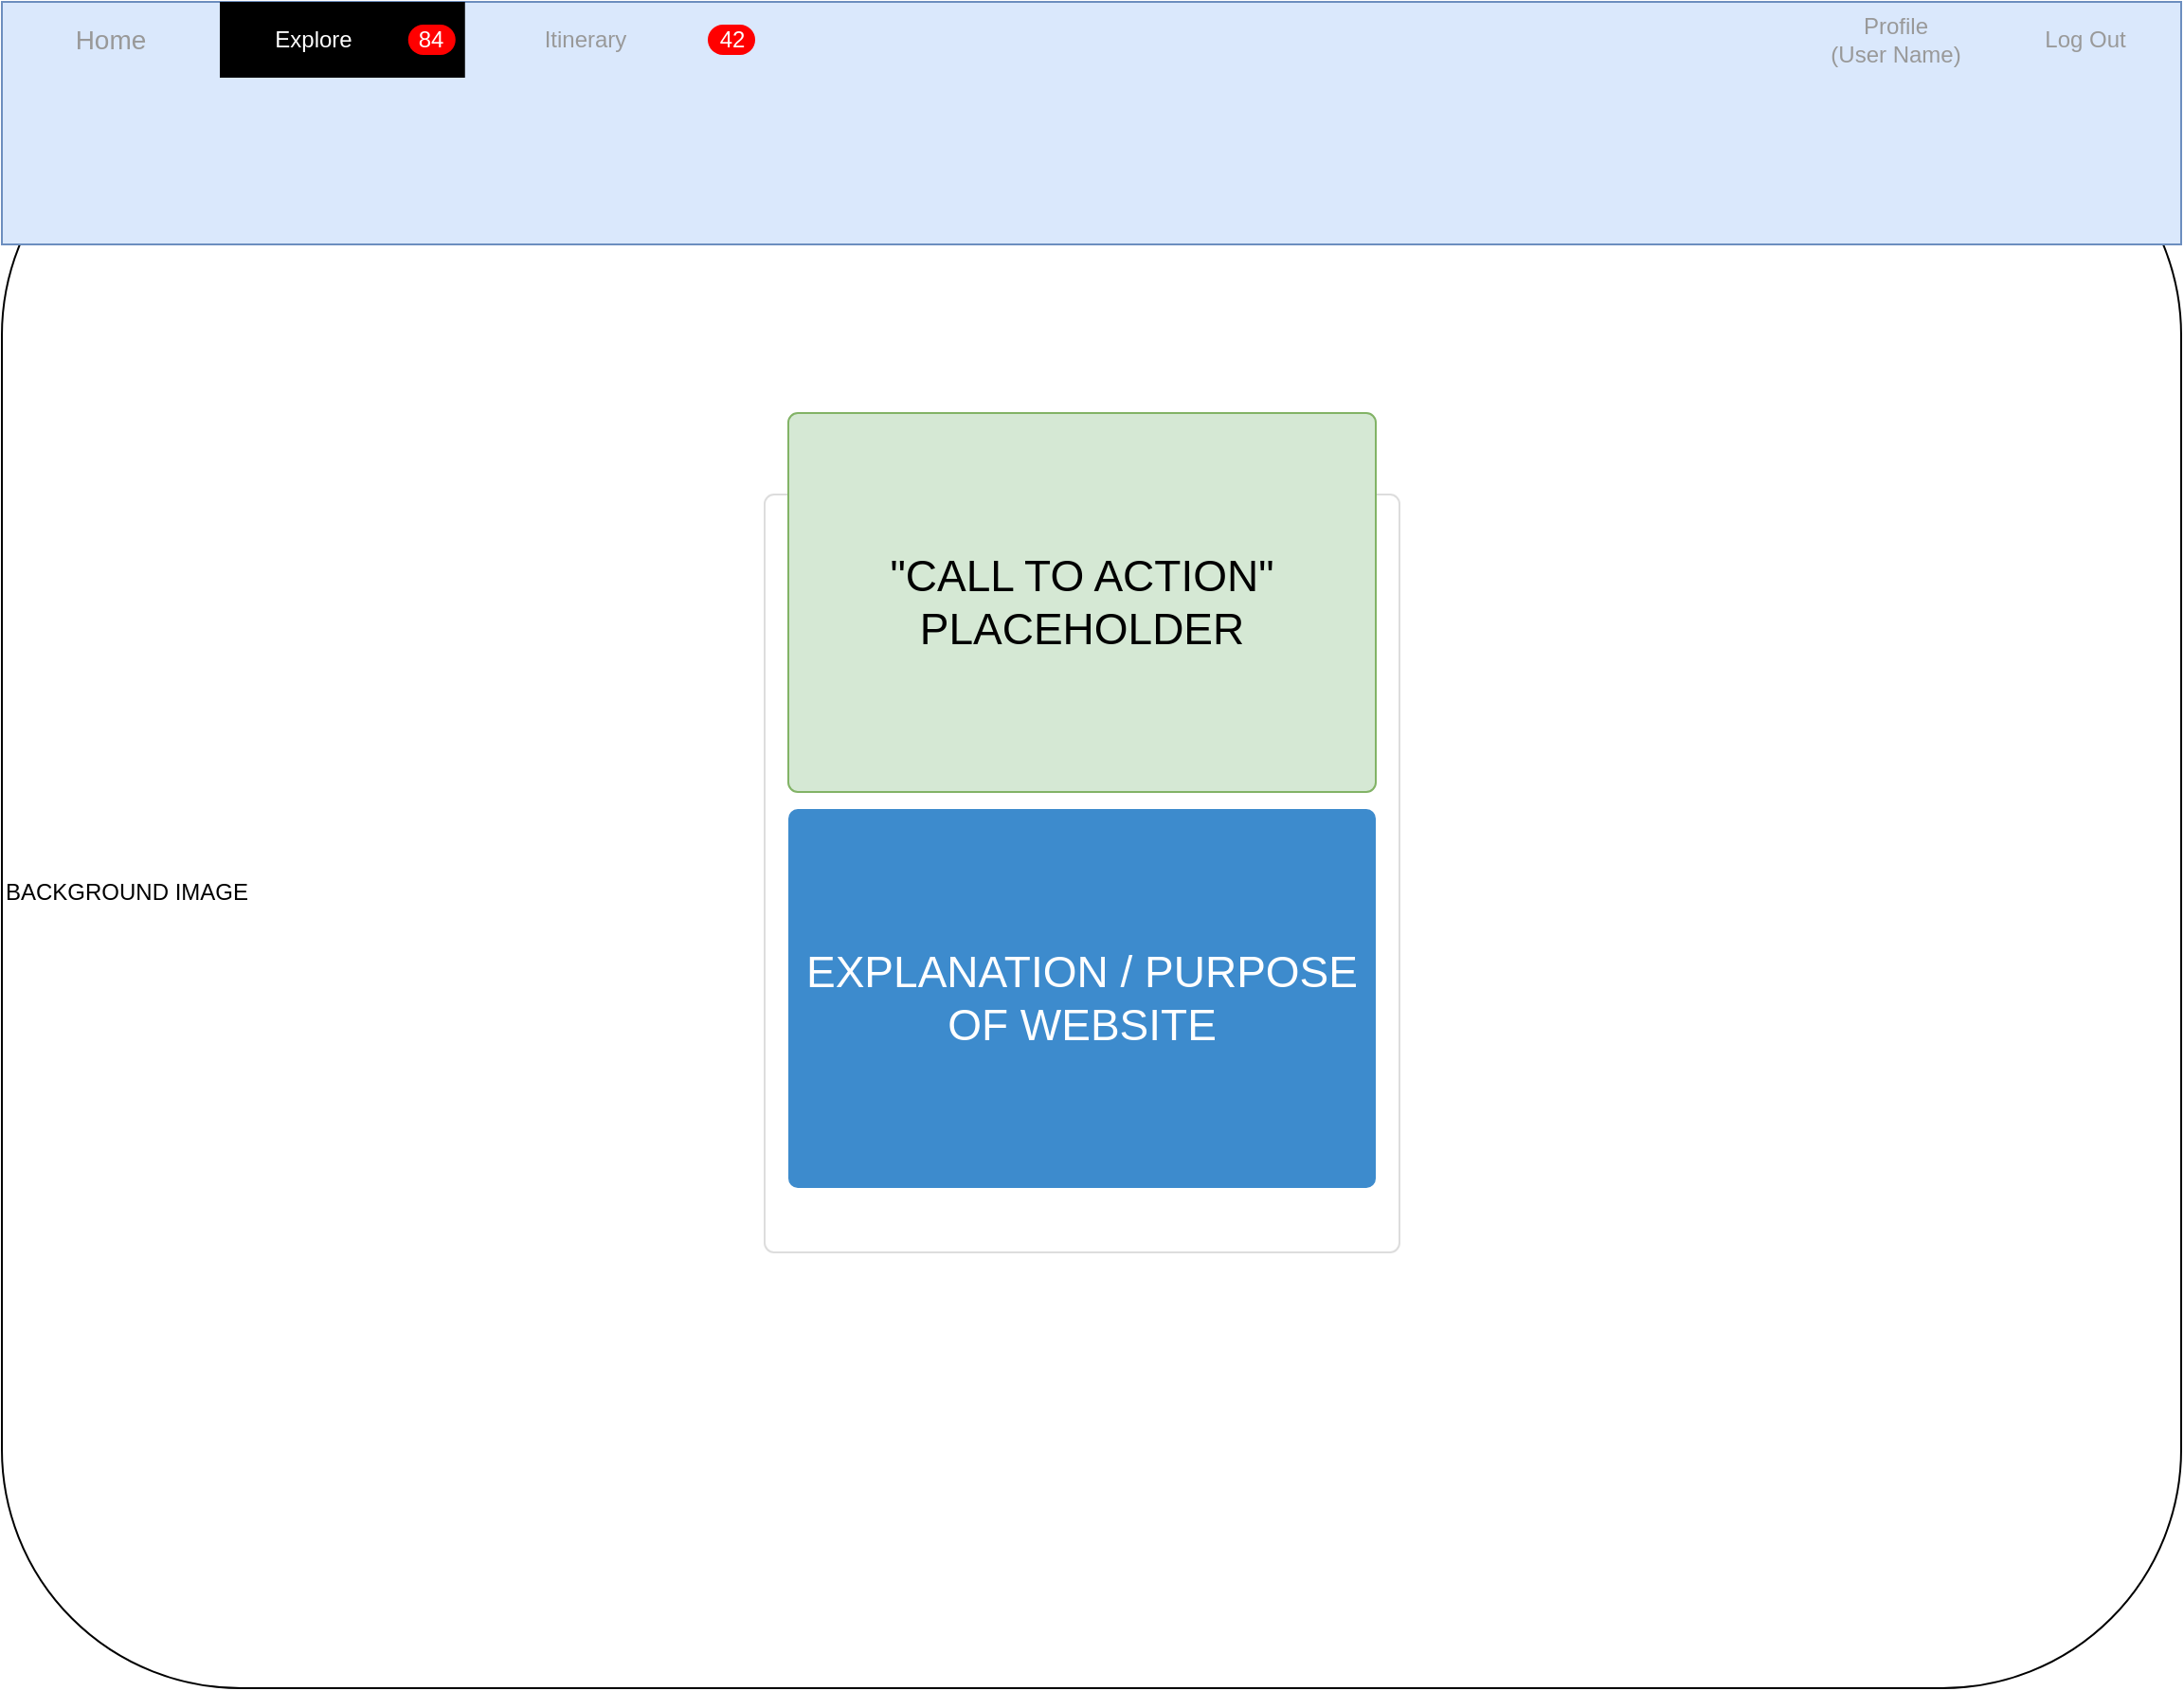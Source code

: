 <mxfile version="14.6.9" type="github" pages="7">
  <diagram name="Home" id="c9db0220-8083-56f3-ca83-edcdcd058819">
    <mxGraphModel dx="1270" dy="1081" grid="1" gridSize="10" guides="1" tooltips="1" connect="1" arrows="1" fold="1" page="1" pageScale="1.5" pageWidth="826" pageHeight="1169" background="#ffffff" math="0" shadow="0">
      <root>
        <mxCell id="0" style=";html=1;" />
        <mxCell id="1" style=";html=1;" parent="0" />
        <mxCell id="rGJkeIgUxySFJCeyLjnw-1" value="BACKGROUND IMAGE" style="rounded=1;whiteSpace=wrap;html=1;align=left;" vertex="1" parent="1">
          <mxGeometry x="40" y="120" width="1150" height="840" as="geometry" />
        </mxCell>
        <mxCell id="3d76a8aef4d5c911-1" value="" style="html=1;shadow=0;dashed=0;shape=mxgraph.bootstrap.rect;fillColor=#dae8fc;strokeColor=#6c8ebf;whiteSpace=wrap;rounded=0;fontSize=12;align=center;" parent="1" vertex="1">
          <mxGeometry x="40" y="70" width="1150" height="128" as="geometry" />
        </mxCell>
        <mxCell id="3d76a8aef4d5c911-2" value="Home" style="html=1;shadow=0;dashed=0;fillColor=none;strokeColor=none;shape=mxgraph.bootstrap.rect;fontColor=#999999;fontSize=14;whiteSpace=wrap;" parent="3d76a8aef4d5c911-1" vertex="1">
          <mxGeometry width="115" height="40" as="geometry" />
        </mxCell>
        <mxCell id="3d76a8aef4d5c911-3" value="Explore" style="html=1;shadow=0;dashed=0;shape=mxgraph.bootstrap.rect;fillColor=#000000;strokeColor=none;fontColor=#ffffff;spacingRight=30;whiteSpace=wrap;" parent="3d76a8aef4d5c911-1" vertex="1">
          <mxGeometry x="115" width="129.375" height="40" as="geometry" />
        </mxCell>
        <mxCell id="3d76a8aef4d5c911-4" value="84" style="html=1;shadow=0;dashed=0;shape=mxgraph.bootstrap.rrect;rSize=8;fillColor=#ff0000;strokeColor=none;fontColor=#ffffff;whiteSpace=wrap;" parent="3d76a8aef4d5c911-3" vertex="1">
          <mxGeometry x="1" y="0.5" width="25" height="16" relative="1" as="geometry">
            <mxPoint x="-30" y="-8" as="offset" />
          </mxGeometry>
        </mxCell>
        <mxCell id="3d76a8aef4d5c911-5" value="Itinerary" style="html=1;shadow=0;dashed=0;fillColor=none;strokeColor=none;shape=mxgraph.bootstrap.rect;fontColor=#999999;spacingRight=30;whiteSpace=wrap;" parent="3d76a8aef4d5c911-1" vertex="1">
          <mxGeometry x="244.375" width="158.125" height="40" as="geometry" />
        </mxCell>
        <mxCell id="3d76a8aef4d5c911-6" value="42" style="html=1;shadow=0;dashed=0;shape=mxgraph.bootstrap.rrect;rSize=8;fillColor=#ff0000;strokeColor=none;fontColor=#ffffff;whiteSpace=wrap;" parent="3d76a8aef4d5c911-5" vertex="1">
          <mxGeometry x="1" y="0.5" width="25" height="16" relative="1" as="geometry">
            <mxPoint x="-30" y="-8" as="offset" />
          </mxGeometry>
        </mxCell>
        <mxCell id="3d76a8aef4d5c911-9" value="Profile&lt;br&gt;(User Name)" style="html=1;shadow=0;dashed=0;fillColor=none;strokeColor=none;shape=mxgraph.bootstrap.rect;fontColor=#999999;whiteSpace=wrap;" parent="3d76a8aef4d5c911-1" vertex="1">
          <mxGeometry x="948.75" width="100.625" height="40" as="geometry" />
        </mxCell>
        <mxCell id="3d76a8aef4d5c911-10" value="Log Out" style="html=1;shadow=0;dashed=0;fillColor=none;strokeColor=none;shape=mxgraph.bootstrap.rect;fontColor=#999999;whiteSpace=wrap;" parent="3d76a8aef4d5c911-1" vertex="1">
          <mxGeometry x="1049.375" width="100.625" height="40" as="geometry" />
        </mxCell>
        <mxCell id="8NRFCdgJitat-Ot4cPI_-2" value="" style="shape=image;html=1;verticalAlign=top;verticalLabelPosition=bottom;labelBackgroundColor=#ffffff;imageAspect=0;aspect=fixed;image=https://cdn4.iconfinder.com/data/icons/wirecons-free-vector-icons/32/menu-alt-128.png" vertex="1" parent="3d76a8aef4d5c911-1">
          <mxGeometry x="1060" y="60" width="28" height="28" as="geometry" />
        </mxCell>
        <mxCell id="3d76a8aef4d5c911-11" value="" style="html=1;shadow=0;dashed=0;shape=mxgraph.bootstrap.rrect;rSize=5;strokeColor=#dddddd;rounded=0;fontSize=12;align=center;" parent="1" vertex="1">
          <mxGeometry x="442.5" y="330" width="335" height="400" as="geometry" />
        </mxCell>
        <mxCell id="3d76a8aef4d5c911-51" value="&lt;font style=&quot;font-size: 23px&quot;&gt;EXPLANATION / PURPOSE OF WEBSITE&lt;br&gt;&lt;/font&gt;" style="html=1;shadow=0;dashed=0;shape=mxgraph.bootstrap.rrect;align=center;rSize=5;strokeColor=none;fillColor=#3D8BCD;fontColor=#ffffff;fontSize=16;whiteSpace=wrap;rounded=0;" parent="3d76a8aef4d5c911-11" vertex="1">
          <mxGeometry x="12.5" y="166" width="310" height="200" as="geometry" />
        </mxCell>
        <mxCell id="8NRFCdgJitat-Ot4cPI_-1" value="&lt;font style=&quot;font-size: 23px&quot;&gt;&quot;CALL TO ACTION&quot; PLACEHOLDER&lt;br&gt;&lt;/font&gt;" style="html=1;shadow=0;dashed=0;shape=mxgraph.bootstrap.rrect;align=center;rSize=5;strokeColor=#82b366;fillColor=#d5e8d4;fontSize=16;whiteSpace=wrap;rounded=0;" vertex="1" parent="3d76a8aef4d5c911-11">
          <mxGeometry x="12.5" y="-43" width="310" height="200" as="geometry" />
        </mxCell>
      </root>
    </mxGraphModel>
  </diagram>
  <diagram name="Redirect page" id="d35rif2zQy_lEK_Grfhq">
    <mxGraphModel dx="1046" dy="891" grid="1" gridSize="10" guides="1" tooltips="1" connect="1" arrows="1" fold="1" page="1" pageScale="1.5" pageWidth="826" pageHeight="1169" background="#ffffff" math="0" shadow="0">
      <root>
        <mxCell id="W8kYVB5OHYPfG7t3VaQ0-0" style=";html=1;" />
        <mxCell id="W8kYVB5OHYPfG7t3VaQ0-1" style=";html=1;" parent="W8kYVB5OHYPfG7t3VaQ0-0" />
        <mxCell id="W8kYVB5OHYPfG7t3VaQ0-2" value="bkg img" style="rounded=1;whiteSpace=wrap;html=1;" vertex="1" parent="W8kYVB5OHYPfG7t3VaQ0-1">
          <mxGeometry x="40" y="120" width="1150" height="840" as="geometry" />
        </mxCell>
        <mxCell id="W8kYVB5OHYPfG7t3VaQ0-3" value="" style="html=1;shadow=0;dashed=0;shape=mxgraph.bootstrap.rect;fillColor=#dae8fc;strokeColor=#6c8ebf;whiteSpace=wrap;rounded=0;fontSize=12;align=center;" vertex="1" parent="W8kYVB5OHYPfG7t3VaQ0-1">
          <mxGeometry x="40" y="70" width="1150" height="40" as="geometry" />
        </mxCell>
        <mxCell id="W8kYVB5OHYPfG7t3VaQ0-4" value="Home" style="html=1;shadow=0;dashed=0;fillColor=none;strokeColor=none;shape=mxgraph.bootstrap.rect;fontColor=#999999;fontSize=14;whiteSpace=wrap;" vertex="1" parent="W8kYVB5OHYPfG7t3VaQ0-3">
          <mxGeometry width="115" height="40" as="geometry" />
        </mxCell>
        <mxCell id="W8kYVB5OHYPfG7t3VaQ0-5" value="Explore" style="html=1;shadow=0;dashed=0;shape=mxgraph.bootstrap.rect;fillColor=#000000;strokeColor=none;fontColor=#ffffff;spacingRight=30;whiteSpace=wrap;" vertex="1" parent="W8kYVB5OHYPfG7t3VaQ0-3">
          <mxGeometry x="115" width="129.375" height="40" as="geometry" />
        </mxCell>
        <mxCell id="W8kYVB5OHYPfG7t3VaQ0-6" value="84" style="html=1;shadow=0;dashed=0;shape=mxgraph.bootstrap.rrect;rSize=8;fillColor=#ff0000;strokeColor=none;fontColor=#ffffff;whiteSpace=wrap;" vertex="1" parent="W8kYVB5OHYPfG7t3VaQ0-5">
          <mxGeometry x="1" y="0.5" width="25" height="16" relative="1" as="geometry">
            <mxPoint x="-30" y="-8" as="offset" />
          </mxGeometry>
        </mxCell>
        <mxCell id="W8kYVB5OHYPfG7t3VaQ0-7" value="Itinerary" style="html=1;shadow=0;dashed=0;fillColor=none;strokeColor=none;shape=mxgraph.bootstrap.rect;fontColor=#999999;spacingRight=30;whiteSpace=wrap;" vertex="1" parent="W8kYVB5OHYPfG7t3VaQ0-3">
          <mxGeometry x="244.375" width="158.125" height="40" as="geometry" />
        </mxCell>
        <mxCell id="W8kYVB5OHYPfG7t3VaQ0-8" value="42" style="html=1;shadow=0;dashed=0;shape=mxgraph.bootstrap.rrect;rSize=8;fillColor=#ff0000;strokeColor=none;fontColor=#ffffff;whiteSpace=wrap;" vertex="1" parent="W8kYVB5OHYPfG7t3VaQ0-7">
          <mxGeometry x="1" y="0.5" width="25" height="16" relative="1" as="geometry">
            <mxPoint x="-30" y="-8" as="offset" />
          </mxGeometry>
        </mxCell>
        <mxCell id="W8kYVB5OHYPfG7t3VaQ0-9" value="Gallery" style="html=1;shadow=0;dashed=0;fillColor=none;strokeColor=none;shape=mxgraph.bootstrap.rect;fontColor=#999999;whiteSpace=wrap;" vertex="1" parent="W8kYVB5OHYPfG7t3VaQ0-3">
          <mxGeometry x="402.5" width="115" height="40" as="geometry" />
        </mxCell>
        <mxCell id="W8kYVB5OHYPfG7t3VaQ0-10" value="Profile" style="html=1;shadow=0;dashed=0;fillColor=none;strokeColor=none;shape=mxgraph.bootstrap.rect;fontColor=#999999;whiteSpace=wrap;" vertex="1" parent="W8kYVB5OHYPfG7t3VaQ0-3">
          <mxGeometry x="948.75" width="100.625" height="40" as="geometry" />
        </mxCell>
        <mxCell id="W8kYVB5OHYPfG7t3VaQ0-11" value="Log Out" style="html=1;shadow=0;dashed=0;fillColor=none;strokeColor=none;shape=mxgraph.bootstrap.rect;fontColor=#999999;whiteSpace=wrap;" vertex="1" parent="W8kYVB5OHYPfG7t3VaQ0-3">
          <mxGeometry x="1049.375" width="100.625" height="40" as="geometry" />
        </mxCell>
        <mxCell id="W8kYVB5OHYPfG7t3VaQ0-12" value="" style="html=1;shadow=0;dashed=0;shape=mxgraph.bootstrap.rrect;rSize=5;strokeColor=#dddddd;rounded=0;fontSize=12;align=center;" vertex="1" parent="W8kYVB5OHYPfG7t3VaQ0-1">
          <mxGeometry x="450" y="330" width="335" height="400" as="geometry" />
        </mxCell>
        <mxCell id="W8kYVB5OHYPfG7t3VaQ0-13" value="Login" style="html=1;shadow=0;dashed=0;shape=mxgraph.bootstrap.rrect;align=center;rSize=5;strokeColor=none;fillColor=#3D8BCD;fontColor=#ffffff;fontSize=16;whiteSpace=wrap;rounded=0;" vertex="1" parent="W8kYVB5OHYPfG7t3VaQ0-12">
          <mxGeometry x="92.5" y="130" width="150" height="40" as="geometry" />
        </mxCell>
        <mxCell id="W8kYVB5OHYPfG7t3VaQ0-14" value="Signup" style="html=1;shadow=0;dashed=0;shape=mxgraph.bootstrap.rrect;align=center;rSize=5;strokeColor=#82b366;fillColor=#d5e8d4;fontSize=16;whiteSpace=wrap;rounded=0;" vertex="1" parent="W8kYVB5OHYPfG7t3VaQ0-12">
          <mxGeometry x="80" y="210" width="170" height="40" as="geometry" />
        </mxCell>
      </root>
    </mxGraphModel>
  </diagram>
  <diagram name="Log-in page" id="wACD-_hAqF9VQC5gpTuW">
    <mxGraphModel dx="889" dy="757" grid="1" gridSize="10" guides="1" tooltips="1" connect="1" arrows="1" fold="1" page="1" pageScale="1.5" pageWidth="826" pageHeight="1169" background="#ffffff" math="0" shadow="0">
      <root>
        <mxCell id="LXNR0878lvEQhrzMl8C2-0" style=";html=1;" />
        <mxCell id="LXNR0878lvEQhrzMl8C2-1" style=";html=1;" parent="LXNR0878lvEQhrzMl8C2-0" />
        <mxCell id="LXNR0878lvEQhrzMl8C2-2" value="bkg img" style="rounded=1;whiteSpace=wrap;html=1;" vertex="1" parent="LXNR0878lvEQhrzMl8C2-1">
          <mxGeometry x="40" y="120" width="1150" height="840" as="geometry" />
        </mxCell>
        <mxCell id="LXNR0878lvEQhrzMl8C2-3" value="" style="html=1;shadow=0;dashed=0;shape=mxgraph.bootstrap.rect;fillColor=#dae8fc;strokeColor=#6c8ebf;whiteSpace=wrap;rounded=0;fontSize=12;align=center;" vertex="1" parent="LXNR0878lvEQhrzMl8C2-1">
          <mxGeometry x="40" y="70" width="1150" height="40" as="geometry" />
        </mxCell>
        <mxCell id="LXNR0878lvEQhrzMl8C2-4" value="Home" style="html=1;shadow=0;dashed=0;fillColor=none;strokeColor=none;shape=mxgraph.bootstrap.rect;fontColor=#999999;fontSize=14;whiteSpace=wrap;" vertex="1" parent="LXNR0878lvEQhrzMl8C2-3">
          <mxGeometry width="115" height="40" as="geometry" />
        </mxCell>
        <mxCell id="LXNR0878lvEQhrzMl8C2-5" value="Explore" style="html=1;shadow=0;dashed=0;shape=mxgraph.bootstrap.rect;fillColor=#000000;strokeColor=none;fontColor=#ffffff;spacingRight=30;whiteSpace=wrap;" vertex="1" parent="LXNR0878lvEQhrzMl8C2-3">
          <mxGeometry x="115" width="129.375" height="40" as="geometry" />
        </mxCell>
        <mxCell id="LXNR0878lvEQhrzMl8C2-6" value="84" style="html=1;shadow=0;dashed=0;shape=mxgraph.bootstrap.rrect;rSize=8;fillColor=#ff0000;strokeColor=none;fontColor=#ffffff;whiteSpace=wrap;" vertex="1" parent="LXNR0878lvEQhrzMl8C2-5">
          <mxGeometry x="1" y="0.5" width="25" height="16" relative="1" as="geometry">
            <mxPoint x="-30" y="-8" as="offset" />
          </mxGeometry>
        </mxCell>
        <mxCell id="LXNR0878lvEQhrzMl8C2-7" value="Itinerary" style="html=1;shadow=0;dashed=0;fillColor=none;strokeColor=none;shape=mxgraph.bootstrap.rect;fontColor=#999999;spacingRight=30;whiteSpace=wrap;" vertex="1" parent="LXNR0878lvEQhrzMl8C2-3">
          <mxGeometry x="244.375" width="158.125" height="40" as="geometry" />
        </mxCell>
        <mxCell id="LXNR0878lvEQhrzMl8C2-8" value="42" style="html=1;shadow=0;dashed=0;shape=mxgraph.bootstrap.rrect;rSize=8;fillColor=#ff0000;strokeColor=none;fontColor=#ffffff;whiteSpace=wrap;" vertex="1" parent="LXNR0878lvEQhrzMl8C2-7">
          <mxGeometry x="1" y="0.5" width="25" height="16" relative="1" as="geometry">
            <mxPoint x="-30" y="-8" as="offset" />
          </mxGeometry>
        </mxCell>
        <mxCell id="LXNR0878lvEQhrzMl8C2-9" value="Gallery" style="html=1;shadow=0;dashed=0;fillColor=none;strokeColor=none;shape=mxgraph.bootstrap.rect;fontColor=#999999;whiteSpace=wrap;" vertex="1" parent="LXNR0878lvEQhrzMl8C2-3">
          <mxGeometry x="402.5" width="115" height="40" as="geometry" />
        </mxCell>
        <mxCell id="LXNR0878lvEQhrzMl8C2-10" value="Profile" style="html=1;shadow=0;dashed=0;fillColor=none;strokeColor=none;shape=mxgraph.bootstrap.rect;fontColor=#999999;whiteSpace=wrap;" vertex="1" parent="LXNR0878lvEQhrzMl8C2-3">
          <mxGeometry x="948.75" width="100.625" height="40" as="geometry" />
        </mxCell>
        <mxCell id="LXNR0878lvEQhrzMl8C2-11" value="Log Out" style="html=1;shadow=0;dashed=0;fillColor=none;strokeColor=none;shape=mxgraph.bootstrap.rect;fontColor=#999999;whiteSpace=wrap;" vertex="1" parent="LXNR0878lvEQhrzMl8C2-3">
          <mxGeometry x="1049.375" width="100.625" height="40" as="geometry" />
        </mxCell>
        <mxCell id="LXNR0878lvEQhrzMl8C2-12" value="" style="html=1;shadow=0;dashed=0;shape=mxgraph.bootstrap.rrect;rSize=5;strokeColor=#dddddd;rounded=0;fontSize=12;align=center;" vertex="1" parent="LXNR0878lvEQhrzMl8C2-1">
          <mxGeometry x="450" y="330" width="335" height="400" as="geometry" />
        </mxCell>
        <mxCell id="LXNR0878lvEQhrzMl8C2-13" value="username" style="html=1;shadow=0;dashed=0;shape=mxgraph.bootstrap.rrect;align=center;rSize=5;fontSize=16;whiteSpace=wrap;rounded=0;fillColor=#f5f5f5;strokeColor=#666666;fontColor=#333333;" vertex="1" parent="LXNR0878lvEQhrzMl8C2-12">
          <mxGeometry x="92.5" y="130" width="150" height="40" as="geometry" />
        </mxCell>
        <mxCell id="LXNR0878lvEQhrzMl8C2-14" value="password" style="html=1;shadow=0;dashed=0;shape=mxgraph.bootstrap.rrect;align=center;rSize=5;fontSize=16;whiteSpace=wrap;rounded=0;fillColor=#f5f5f5;strokeColor=#666666;fontColor=#333333;" vertex="1" parent="LXNR0878lvEQhrzMl8C2-12">
          <mxGeometry x="80" y="210" width="170" height="40" as="geometry" />
        </mxCell>
      </root>
    </mxGraphModel>
  </diagram>
  <diagram name="Signup Page" id="iVM0Wloj3DFQN7G-dZap">
    <mxGraphModel dx="1270" dy="1081" grid="1" gridSize="10" guides="1" tooltips="1" connect="1" arrows="1" fold="1" page="1" pageScale="1.5" pageWidth="826" pageHeight="1169" background="#ffffff" math="0" shadow="0">
      <root>
        <mxCell id="4xVNBgajH5EFq44z2cqy-0" style=";html=1;" />
        <mxCell id="4xVNBgajH5EFq44z2cqy-1" style=";html=1;" parent="4xVNBgajH5EFq44z2cqy-0" />
        <mxCell id="4xVNBgajH5EFq44z2cqy-2" value="bkg img" style="rounded=1;whiteSpace=wrap;html=1;" vertex="1" parent="4xVNBgajH5EFq44z2cqy-1">
          <mxGeometry x="40" y="120" width="1150" height="840" as="geometry" />
        </mxCell>
        <mxCell id="4xVNBgajH5EFq44z2cqy-3" value="" style="html=1;shadow=0;dashed=0;shape=mxgraph.bootstrap.rect;fillColor=#dae8fc;strokeColor=#6c8ebf;whiteSpace=wrap;rounded=0;fontSize=12;align=center;" vertex="1" parent="4xVNBgajH5EFq44z2cqy-1">
          <mxGeometry x="40" y="70" width="1150" height="40" as="geometry" />
        </mxCell>
        <mxCell id="4xVNBgajH5EFq44z2cqy-4" value="Home" style="html=1;shadow=0;dashed=0;fillColor=none;strokeColor=none;shape=mxgraph.bootstrap.rect;fontColor=#999999;fontSize=14;whiteSpace=wrap;" vertex="1" parent="4xVNBgajH5EFq44z2cqy-3">
          <mxGeometry width="115" height="40" as="geometry" />
        </mxCell>
        <mxCell id="4xVNBgajH5EFq44z2cqy-5" value="Explore" style="html=1;shadow=0;dashed=0;shape=mxgraph.bootstrap.rect;fillColor=#000000;strokeColor=none;fontColor=#ffffff;spacingRight=30;whiteSpace=wrap;" vertex="1" parent="4xVNBgajH5EFq44z2cqy-3">
          <mxGeometry x="115" width="129.375" height="40" as="geometry" />
        </mxCell>
        <mxCell id="4xVNBgajH5EFq44z2cqy-6" value="84" style="html=1;shadow=0;dashed=0;shape=mxgraph.bootstrap.rrect;rSize=8;fillColor=#ff0000;strokeColor=none;fontColor=#ffffff;whiteSpace=wrap;" vertex="1" parent="4xVNBgajH5EFq44z2cqy-5">
          <mxGeometry x="1" y="0.5" width="25" height="16" relative="1" as="geometry">
            <mxPoint x="-30" y="-8" as="offset" />
          </mxGeometry>
        </mxCell>
        <mxCell id="4xVNBgajH5EFq44z2cqy-7" value="Itinerary" style="html=1;shadow=0;dashed=0;fillColor=none;strokeColor=none;shape=mxgraph.bootstrap.rect;fontColor=#999999;spacingRight=30;whiteSpace=wrap;" vertex="1" parent="4xVNBgajH5EFq44z2cqy-3">
          <mxGeometry x="244.375" width="158.125" height="40" as="geometry" />
        </mxCell>
        <mxCell id="4xVNBgajH5EFq44z2cqy-8" value="42" style="html=1;shadow=0;dashed=0;shape=mxgraph.bootstrap.rrect;rSize=8;fillColor=#ff0000;strokeColor=none;fontColor=#ffffff;whiteSpace=wrap;" vertex="1" parent="4xVNBgajH5EFq44z2cqy-7">
          <mxGeometry x="1" y="0.5" width="25" height="16" relative="1" as="geometry">
            <mxPoint x="-30" y="-8" as="offset" />
          </mxGeometry>
        </mxCell>
        <mxCell id="4xVNBgajH5EFq44z2cqy-10" value="Profile (UserName)" style="html=1;shadow=0;dashed=0;fillColor=none;strokeColor=none;shape=mxgraph.bootstrap.rect;fontColor=#999999;whiteSpace=wrap;" vertex="1" parent="4xVNBgajH5EFq44z2cqy-3">
          <mxGeometry x="948.75" width="100.625" height="40" as="geometry" />
        </mxCell>
        <mxCell id="4xVNBgajH5EFq44z2cqy-11" value="Log Out" style="html=1;shadow=0;dashed=0;fillColor=none;strokeColor=none;shape=mxgraph.bootstrap.rect;fontColor=#999999;whiteSpace=wrap;" vertex="1" parent="4xVNBgajH5EFq44z2cqy-3">
          <mxGeometry x="1049.375" width="100.625" height="40" as="geometry" />
        </mxCell>
        <mxCell id="4xVNBgajH5EFq44z2cqy-12" value="" style="html=1;shadow=0;dashed=0;shape=mxgraph.bootstrap.rrect;rSize=5;strokeColor=#dddddd;rounded=0;fontSize=12;align=center;" vertex="1" parent="4xVNBgajH5EFq44z2cqy-1">
          <mxGeometry x="190" y="320" width="390" height="400" as="geometry" />
        </mxCell>
        <mxCell id="4xVNBgajH5EFq44z2cqy-13" value="First Name:" style="html=1;shadow=0;dashed=0;shape=mxgraph.bootstrap.rrect;align=center;rSize=5;strokeColor=none;fillColor=#3D8BCD;fontColor=#ffffff;fontSize=16;whiteSpace=wrap;rounded=0;" vertex="1" parent="4xVNBgajH5EFq44z2cqy-12">
          <mxGeometry x="23.284" y="50" width="174.627" height="40" as="geometry" />
        </mxCell>
        <mxCell id="4xVNBgajH5EFq44z2cqy-15" value="Last Name:" style="html=1;shadow=0;dashed=0;shape=mxgraph.bootstrap.rrect;align=center;rSize=5;strokeColor=none;fillColor=#3D8BCD;fontColor=#ffffff;fontSize=16;whiteSpace=wrap;rounded=0;" vertex="1" parent="4xVNBgajH5EFq44z2cqy-12">
          <mxGeometry x="23.284" y="110" width="174.627" height="40" as="geometry" />
        </mxCell>
        <mxCell id="4xVNBgajH5EFq44z2cqy-16" value="Username:" style="html=1;shadow=0;dashed=0;shape=mxgraph.bootstrap.rrect;align=center;rSize=5;strokeColor=none;fillColor=#3D8BCD;fontColor=#ffffff;fontSize=16;whiteSpace=wrap;rounded=0;" vertex="1" parent="4xVNBgajH5EFq44z2cqy-12">
          <mxGeometry x="23.284" y="230" width="174.627" height="40" as="geometry" />
        </mxCell>
        <mxCell id="4xVNBgajH5EFq44z2cqy-17" value="Email:" style="html=1;shadow=0;dashed=0;shape=mxgraph.bootstrap.rrect;align=center;rSize=5;strokeColor=none;fillColor=#3D8BCD;fontColor=#ffffff;fontSize=16;whiteSpace=wrap;rounded=0;" vertex="1" parent="4xVNBgajH5EFq44z2cqy-12">
          <mxGeometry x="23.284" y="160" width="174.627" height="40" as="geometry" />
        </mxCell>
        <mxCell id="4xVNBgajH5EFq44z2cqy-18" value="Password:" style="html=1;shadow=0;dashed=0;shape=mxgraph.bootstrap.rrect;align=center;rSize=5;strokeColor=none;fillColor=#3D8BCD;fontColor=#ffffff;fontSize=16;whiteSpace=wrap;rounded=0;" vertex="1" parent="4xVNBgajH5EFq44z2cqy-12">
          <mxGeometry x="23.284" y="290" width="174.627" height="40" as="geometry" />
        </mxCell>
        <mxCell id="4xVNBgajH5EFq44z2cqy-19" value="What&#39;s your first name?" style="rounded=1;whiteSpace=wrap;html=1;" vertex="1" parent="4xVNBgajH5EFq44z2cqy-12">
          <mxGeometry x="221.194" y="55" width="139.701" height="30" as="geometry" />
        </mxCell>
        <mxCell id="4xVNBgajH5EFq44z2cqy-20" value="What&#39;s your last name?" style="rounded=1;whiteSpace=wrap;html=1;" vertex="1" parent="4xVNBgajH5EFq44z2cqy-12">
          <mxGeometry x="221.194" y="115" width="139.701" height="30" as="geometry" />
        </mxCell>
        <mxCell id="4xVNBgajH5EFq44z2cqy-21" value="What&#39;s your username?" style="rounded=1;whiteSpace=wrap;html=1;" vertex="1" parent="4xVNBgajH5EFq44z2cqy-12">
          <mxGeometry x="221.194" y="230" width="139.701" height="30" as="geometry" />
        </mxCell>
        <mxCell id="4xVNBgajH5EFq44z2cqy-22" value="What&#39;s your email?" style="rounded=1;whiteSpace=wrap;html=1;" vertex="1" parent="4xVNBgajH5EFq44z2cqy-12">
          <mxGeometry x="221.194" y="165" width="139.701" height="30" as="geometry" />
        </mxCell>
        <mxCell id="4xVNBgajH5EFq44z2cqy-23" value="What&#39;s your password?" style="rounded=1;whiteSpace=wrap;html=1;" vertex="1" parent="4xVNBgajH5EFq44z2cqy-12">
          <mxGeometry x="220.004" y="300" width="139.701" height="30" as="geometry" />
        </mxCell>
        <mxCell id="4xVNBgajH5EFq44z2cqy-37" value="" style="whiteSpace=wrap;html=1;aspect=fixed;" vertex="1" parent="4xVNBgajH5EFq44z2cqy-1">
          <mxGeometry x="650" y="520" width="80" height="80" as="geometry" />
        </mxCell>
        <mxCell id="4xVNBgajH5EFq44z2cqy-38" value="DYNAMIC IMAGE" style="whiteSpace=wrap;html=1;aspect=fixed;" vertex="1" parent="4xVNBgajH5EFq44z2cqy-1">
          <mxGeometry x="650" y="310" width="410" height="410" as="geometry" />
        </mxCell>
      </root>
    </mxGraphModel>
  </diagram>
  <diagram name="Create profile" id="dqxgsedLzp4O7ZHgwHiX">
    <mxGraphModel dx="889" dy="757" grid="1" gridSize="10" guides="1" tooltips="1" connect="1" arrows="1" fold="1" page="1" pageScale="1.5" pageWidth="826" pageHeight="1169" background="#ffffff" math="0" shadow="0">
      <root>
        <mxCell id="n2_oDHV_DDxOCv0gI_U--0" style=";html=1;" />
        <mxCell id="n2_oDHV_DDxOCv0gI_U--1" style=";html=1;" parent="n2_oDHV_DDxOCv0gI_U--0" />
        <mxCell id="n2_oDHV_DDxOCv0gI_U--2" value="bkg img" style="rounded=1;whiteSpace=wrap;html=1;" vertex="1" parent="n2_oDHV_DDxOCv0gI_U--1">
          <mxGeometry x="40" y="120" width="1150" height="840" as="geometry" />
        </mxCell>
        <mxCell id="n2_oDHV_DDxOCv0gI_U--3" value="" style="html=1;shadow=0;dashed=0;shape=mxgraph.bootstrap.rect;fillColor=#dae8fc;strokeColor=#6c8ebf;whiteSpace=wrap;rounded=0;fontSize=12;align=center;" vertex="1" parent="n2_oDHV_DDxOCv0gI_U--1">
          <mxGeometry x="40" y="70" width="1150" height="40" as="geometry" />
        </mxCell>
        <mxCell id="n2_oDHV_DDxOCv0gI_U--4" value="Home" style="html=1;shadow=0;dashed=0;fillColor=none;strokeColor=none;shape=mxgraph.bootstrap.rect;fontColor=#999999;fontSize=14;whiteSpace=wrap;" vertex="1" parent="n2_oDHV_DDxOCv0gI_U--3">
          <mxGeometry width="115" height="40" as="geometry" />
        </mxCell>
        <mxCell id="n2_oDHV_DDxOCv0gI_U--5" value="Explore" style="html=1;shadow=0;dashed=0;shape=mxgraph.bootstrap.rect;fillColor=#000000;strokeColor=none;fontColor=#ffffff;spacingRight=30;whiteSpace=wrap;" vertex="1" parent="n2_oDHV_DDxOCv0gI_U--3">
          <mxGeometry x="115" width="129.375" height="40" as="geometry" />
        </mxCell>
        <mxCell id="n2_oDHV_DDxOCv0gI_U--6" value="84" style="html=1;shadow=0;dashed=0;shape=mxgraph.bootstrap.rrect;rSize=8;fillColor=#ff0000;strokeColor=none;fontColor=#ffffff;whiteSpace=wrap;" vertex="1" parent="n2_oDHV_DDxOCv0gI_U--5">
          <mxGeometry x="1" y="0.5" width="25" height="16" relative="1" as="geometry">
            <mxPoint x="-30" y="-8" as="offset" />
          </mxGeometry>
        </mxCell>
        <mxCell id="n2_oDHV_DDxOCv0gI_U--7" value="Itinerary" style="html=1;shadow=0;dashed=0;fillColor=none;strokeColor=none;shape=mxgraph.bootstrap.rect;fontColor=#999999;spacingRight=30;whiteSpace=wrap;" vertex="1" parent="n2_oDHV_DDxOCv0gI_U--3">
          <mxGeometry x="244.375" width="158.125" height="40" as="geometry" />
        </mxCell>
        <mxCell id="n2_oDHV_DDxOCv0gI_U--8" value="42" style="html=1;shadow=0;dashed=0;shape=mxgraph.bootstrap.rrect;rSize=8;fillColor=#ff0000;strokeColor=none;fontColor=#ffffff;whiteSpace=wrap;" vertex="1" parent="n2_oDHV_DDxOCv0gI_U--7">
          <mxGeometry x="1" y="0.5" width="25" height="16" relative="1" as="geometry">
            <mxPoint x="-30" y="-8" as="offset" />
          </mxGeometry>
        </mxCell>
        <mxCell id="n2_oDHV_DDxOCv0gI_U--9" value="Profile (UserName)" style="html=1;shadow=0;dashed=0;fillColor=none;strokeColor=none;shape=mxgraph.bootstrap.rect;fontColor=#999999;whiteSpace=wrap;" vertex="1" parent="n2_oDHV_DDxOCv0gI_U--3">
          <mxGeometry x="948.75" width="100.625" height="40" as="geometry" />
        </mxCell>
        <mxCell id="n2_oDHV_DDxOCv0gI_U--10" value="Log Out" style="html=1;shadow=0;dashed=0;fillColor=none;strokeColor=none;shape=mxgraph.bootstrap.rect;fontColor=#999999;whiteSpace=wrap;" vertex="1" parent="n2_oDHV_DDxOCv0gI_U--3">
          <mxGeometry x="1049.375" width="100.625" height="40" as="geometry" />
        </mxCell>
        <mxCell id="n2_oDHV_DDxOCv0gI_U--11" value="" style="html=1;shadow=0;dashed=0;shape=mxgraph.bootstrap.rrect;rSize=5;strokeColor=#dddddd;rounded=0;fontSize=12;align=center;" vertex="1" parent="n2_oDHV_DDxOCv0gI_U--1">
          <mxGeometry x="190" y="320" width="390" height="350" as="geometry" />
        </mxCell>
        <mxCell id="n2_oDHV_DDxOCv0gI_U--12" value="Region" style="html=1;shadow=0;dashed=0;shape=mxgraph.bootstrap.rrect;align=center;rSize=5;strokeColor=none;fillColor=#3D8BCD;fontColor=#ffffff;fontSize=16;whiteSpace=wrap;rounded=0;" vertex="1" parent="n2_oDHV_DDxOCv0gI_U--11">
          <mxGeometry x="23.284" y="43.75" width="174.627" height="35" as="geometry" />
        </mxCell>
        <mxCell id="n2_oDHV_DDxOCv0gI_U--13" value="State" style="html=1;shadow=0;dashed=0;shape=mxgraph.bootstrap.rrect;align=center;rSize=5;strokeColor=none;fillColor=#3D8BCD;fontColor=#ffffff;fontSize=16;whiteSpace=wrap;rounded=0;" vertex="1" parent="n2_oDHV_DDxOCv0gI_U--11">
          <mxGeometry x="23.284" y="96.25" width="174.627" height="35" as="geometry" />
        </mxCell>
        <mxCell id="n2_oDHV_DDxOCv0gI_U--14" value="Date of trip" style="html=1;shadow=0;dashed=0;shape=mxgraph.bootstrap.rrect;align=center;rSize=5;strokeColor=none;fillColor=#3D8BCD;fontColor=#ffffff;fontSize=16;whiteSpace=wrap;rounded=0;" vertex="1" parent="n2_oDHV_DDxOCv0gI_U--11">
          <mxGeometry x="23.284" y="236.25" width="174.627" height="35" as="geometry" />
        </mxCell>
        <mxCell id="n2_oDHV_DDxOCv0gI_U--15" value="Need Lodging?" style="html=1;shadow=0;dashed=0;shape=mxgraph.bootstrap.rrect;align=center;rSize=5;strokeColor=none;fillColor=#3D8BCD;fontColor=#ffffff;fontSize=16;whiteSpace=wrap;rounded=0;" vertex="1" parent="n2_oDHV_DDxOCv0gI_U--11">
          <mxGeometry x="22.284" y="178.5" width="174.627" height="35" as="geometry" />
        </mxCell>
        <mxCell id="n2_oDHV_DDxOCv0gI_U--16" value="Activity:" style="html=1;shadow=0;dashed=0;shape=mxgraph.bootstrap.rrect;align=center;rSize=5;strokeColor=#d6b656;fillColor=#fff2cc;fontSize=16;whiteSpace=wrap;rounded=0;" vertex="1" parent="n2_oDHV_DDxOCv0gI_U--11">
          <mxGeometry x="23.284" y="140" width="174.627" height="35" as="geometry" />
        </mxCell>
        <mxCell id="n2_oDHV_DDxOCv0gI_U--17" value="DROPDOWN menu" style="rounded=1;whiteSpace=wrap;html=1;" vertex="1" parent="n2_oDHV_DDxOCv0gI_U--11">
          <mxGeometry x="221.194" y="48.125" width="139.701" height="26.25" as="geometry" />
        </mxCell>
        <mxCell id="n2_oDHV_DDxOCv0gI_U--18" value="filter to state within region" style="rounded=1;whiteSpace=wrap;html=1;" vertex="1" parent="n2_oDHV_DDxOCv0gI_U--11">
          <mxGeometry x="221.194" y="100.625" width="139.701" height="26.25" as="geometry" />
        </mxCell>
        <mxCell id="n2_oDHV_DDxOCv0gI_U--19" value="Calendar w/ range selection" style="rounded=1;whiteSpace=wrap;html=1;" vertex="1" parent="n2_oDHV_DDxOCv0gI_U--11">
          <mxGeometry x="221.194" y="239.75" width="139.701" height="26.25" as="geometry" />
        </mxCell>
        <mxCell id="n2_oDHV_DDxOCv0gI_U--20" value="yes/no" style="rounded=1;whiteSpace=wrap;html=1;" vertex="1" parent="n2_oDHV_DDxOCv0gI_U--11">
          <mxGeometry x="221.194" y="182.875" width="139.701" height="26.25" as="geometry" />
        </mxCell>
        <mxCell id="OtN1gnDQiv2Gb5idxhd1-20" value="dropdown list w/ options" style="rounded=1;whiteSpace=wrap;html=1;" vertex="1" parent="n2_oDHV_DDxOCv0gI_U--11">
          <mxGeometry x="221.194" y="140" width="139.701" height="26.25" as="geometry" />
        </mxCell>
        <mxCell id="n2_oDHV_DDxOCv0gI_U--22" value="" style="whiteSpace=wrap;html=1;aspect=fixed;" vertex="1" parent="n2_oDHV_DDxOCv0gI_U--1">
          <mxGeometry x="650" y="520" width="80" height="80" as="geometry" />
        </mxCell>
        <mxCell id="n2_oDHV_DDxOCv0gI_U--23" value="DYNAMIC IMAGE" style="whiteSpace=wrap;html=1;aspect=fixed;" vertex="1" parent="n2_oDHV_DDxOCv0gI_U--1">
          <mxGeometry x="650" y="310" width="410" height="410" as="geometry" />
        </mxCell>
        <mxCell id="Z9FUtvHDbVVNNBKXo7qH-2" value="SIMILAR &quot;CALL TO ACTION&quot; copy (plan your trip)" style="rounded=0;whiteSpace=wrap;html=1;" vertex="1" parent="n2_oDHV_DDxOCv0gI_U--1">
          <mxGeometry x="200" y="180" width="640" height="60" as="geometry" />
        </mxCell>
      </root>
    </mxGraphModel>
  </diagram>
  <diagram name="Profile Page" id="ZibLjh8SJUulDHRIeSbp">
    <mxGraphModel dx="889" dy="757" grid="1" gridSize="10" guides="1" tooltips="1" connect="1" arrows="1" fold="1" page="1" pageScale="1.5" pageWidth="826" pageHeight="1169" background="#ffffff" math="0" shadow="0">
      <root>
        <mxCell id="3YEd1JdPpdIXTncHEk93-0" style=";html=1;" />
        <mxCell id="3YEd1JdPpdIXTncHEk93-1" style=";html=1;" parent="3YEd1JdPpdIXTncHEk93-0" />
        <mxCell id="3YEd1JdPpdIXTncHEk93-2" value="bkg img" style="rounded=1;whiteSpace=wrap;html=1;" vertex="1" parent="3YEd1JdPpdIXTncHEk93-1">
          <mxGeometry x="40" y="120" width="1150" height="840" as="geometry" />
        </mxCell>
        <mxCell id="3YEd1JdPpdIXTncHEk93-3" value="" style="html=1;shadow=0;dashed=0;shape=mxgraph.bootstrap.rect;fillColor=#dae8fc;strokeColor=#6c8ebf;whiteSpace=wrap;rounded=0;fontSize=12;align=center;" vertex="1" parent="3YEd1JdPpdIXTncHEk93-1">
          <mxGeometry x="40" y="70" width="1150" height="40" as="geometry" />
        </mxCell>
        <mxCell id="3YEd1JdPpdIXTncHEk93-4" value="Home" style="html=1;shadow=0;dashed=0;fillColor=none;strokeColor=none;shape=mxgraph.bootstrap.rect;fontColor=#999999;fontSize=14;whiteSpace=wrap;" vertex="1" parent="3YEd1JdPpdIXTncHEk93-3">
          <mxGeometry width="115" height="40" as="geometry" />
        </mxCell>
        <mxCell id="3YEd1JdPpdIXTncHEk93-5" value="Explore" style="html=1;shadow=0;dashed=0;shape=mxgraph.bootstrap.rect;fillColor=#000000;strokeColor=none;fontColor=#ffffff;spacingRight=30;whiteSpace=wrap;" vertex="1" parent="3YEd1JdPpdIXTncHEk93-3">
          <mxGeometry x="115" width="129.375" height="40" as="geometry" />
        </mxCell>
        <mxCell id="3YEd1JdPpdIXTncHEk93-6" value="84" style="html=1;shadow=0;dashed=0;shape=mxgraph.bootstrap.rrect;rSize=8;fillColor=#ff0000;strokeColor=none;fontColor=#ffffff;whiteSpace=wrap;" vertex="1" parent="3YEd1JdPpdIXTncHEk93-5">
          <mxGeometry x="1" y="0.5" width="25" height="16" relative="1" as="geometry">
            <mxPoint x="-30" y="-8" as="offset" />
          </mxGeometry>
        </mxCell>
        <mxCell id="3YEd1JdPpdIXTncHEk93-7" value="Itinerary" style="html=1;shadow=0;dashed=0;fillColor=none;strokeColor=none;shape=mxgraph.bootstrap.rect;fontColor=#999999;spacingRight=30;whiteSpace=wrap;" vertex="1" parent="3YEd1JdPpdIXTncHEk93-3">
          <mxGeometry x="244.375" width="158.125" height="40" as="geometry" />
        </mxCell>
        <mxCell id="3YEd1JdPpdIXTncHEk93-8" value="42" style="html=1;shadow=0;dashed=0;shape=mxgraph.bootstrap.rrect;rSize=8;fillColor=#ff0000;strokeColor=none;fontColor=#ffffff;whiteSpace=wrap;" vertex="1" parent="3YEd1JdPpdIXTncHEk93-7">
          <mxGeometry x="1" y="0.5" width="25" height="16" relative="1" as="geometry">
            <mxPoint x="-30" y="-8" as="offset" />
          </mxGeometry>
        </mxCell>
        <mxCell id="3YEd1JdPpdIXTncHEk93-9" value="Profile (UserName)" style="html=1;shadow=0;dashed=0;fillColor=none;strokeColor=none;shape=mxgraph.bootstrap.rect;fontColor=#999999;whiteSpace=wrap;" vertex="1" parent="3YEd1JdPpdIXTncHEk93-3">
          <mxGeometry x="948.75" width="100.625" height="40" as="geometry" />
        </mxCell>
        <mxCell id="3YEd1JdPpdIXTncHEk93-10" value="Log Out" style="html=1;shadow=0;dashed=0;fillColor=none;strokeColor=none;shape=mxgraph.bootstrap.rect;fontColor=#999999;whiteSpace=wrap;" vertex="1" parent="3YEd1JdPpdIXTncHEk93-3">
          <mxGeometry x="1049.375" width="100.625" height="40" as="geometry" />
        </mxCell>
        <mxCell id="3YEd1JdPpdIXTncHEk93-11" value="" style="html=1;shadow=0;dashed=0;shape=mxgraph.bootstrap.rrect;rSize=5;strokeColor=#dddddd;rounded=0;fontSize=12;align=center;" vertex="1" parent="3YEd1JdPpdIXTncHEk93-1">
          <mxGeometry x="190" y="320" width="390" height="400" as="geometry" />
        </mxCell>
        <mxCell id="3YEd1JdPpdIXTncHEk93-17" value="Displays current trip w/ EDIT &amp;amp; DELETE functionality." style="rounded=1;whiteSpace=wrap;html=1;" vertex="1" parent="3YEd1JdPpdIXTncHEk93-11">
          <mxGeometry x="44" y="30" width="320" height="220" as="geometry" />
        </mxCell>
        <mxCell id="3YEd1JdPpdIXTncHEk93-24" value="Go another adventure?" style="rounded=1;whiteSpace=wrap;html=1;fillColor=#d5e8d4;strokeColor=#82b366;" vertex="1" parent="3YEd1JdPpdIXTncHEk93-11">
          <mxGeometry x="70" y="290" width="260" height="60" as="geometry" />
        </mxCell>
        <mxCell id="3YEd1JdPpdIXTncHEk93-22" value="" style="whiteSpace=wrap;html=1;aspect=fixed;" vertex="1" parent="3YEd1JdPpdIXTncHEk93-1">
          <mxGeometry x="650" y="520" width="80" height="80" as="geometry" />
        </mxCell>
        <mxCell id="3YEd1JdPpdIXTncHEk93-23" value="DYNAMIC IMAGE" style="whiteSpace=wrap;html=1;aspect=fixed;" vertex="1" parent="3YEd1JdPpdIXTncHEk93-1">
          <mxGeometry x="650" y="310" width="410" height="410" as="geometry" />
        </mxCell>
        <mxCell id="3YEd1JdPpdIXTncHEk93-12" value="Itinerary" style="html=1;shadow=0;dashed=0;shape=mxgraph.bootstrap.rrect;align=center;rSize=5;strokeColor=none;fillColor=#3D8BCD;fontColor=#ffffff;fontSize=16;whiteSpace=wrap;rounded=0;" vertex="1" parent="3YEd1JdPpdIXTncHEk93-1">
          <mxGeometry x="213.28" y="190" width="446.72" height="90" as="geometry" />
        </mxCell>
      </root>
    </mxGraphModel>
  </diagram>
  <diagram name="Park details" id="dThwphKJVLpK5iCH8QDW">
    <mxGraphModel dx="889" dy="757" grid="1" gridSize="10" guides="1" tooltips="1" connect="1" arrows="1" fold="1" page="1" pageScale="1.5" pageWidth="826" pageHeight="1169" background="#ffffff" math="0" shadow="0">
      <root>
        <mxCell id="0PBTGj4L7LGyQ4xJ7idf-0" style=";html=1;" />
        <mxCell id="0PBTGj4L7LGyQ4xJ7idf-1" style=";html=1;" parent="0PBTGj4L7LGyQ4xJ7idf-0" />
        <mxCell id="0PBTGj4L7LGyQ4xJ7idf-2" value="bkg img" style="rounded=1;whiteSpace=wrap;html=1;" vertex="1" parent="0PBTGj4L7LGyQ4xJ7idf-1">
          <mxGeometry x="40" y="120" width="1150" height="840" as="geometry" />
        </mxCell>
        <mxCell id="0PBTGj4L7LGyQ4xJ7idf-3" value="" style="html=1;shadow=0;dashed=0;shape=mxgraph.bootstrap.rect;fillColor=#dae8fc;strokeColor=#6c8ebf;whiteSpace=wrap;rounded=0;fontSize=12;align=center;" vertex="1" parent="0PBTGj4L7LGyQ4xJ7idf-1">
          <mxGeometry x="40" y="70" width="1150" height="40" as="geometry" />
        </mxCell>
        <mxCell id="0PBTGj4L7LGyQ4xJ7idf-4" value="Home" style="html=1;shadow=0;dashed=0;fillColor=none;strokeColor=none;shape=mxgraph.bootstrap.rect;fontColor=#999999;fontSize=14;whiteSpace=wrap;" vertex="1" parent="0PBTGj4L7LGyQ4xJ7idf-3">
          <mxGeometry width="115" height="40" as="geometry" />
        </mxCell>
        <mxCell id="0PBTGj4L7LGyQ4xJ7idf-5" value="Explore" style="html=1;shadow=0;dashed=0;shape=mxgraph.bootstrap.rect;fillColor=#000000;strokeColor=none;fontColor=#ffffff;spacingRight=30;whiteSpace=wrap;" vertex="1" parent="0PBTGj4L7LGyQ4xJ7idf-3">
          <mxGeometry x="115" width="129.375" height="40" as="geometry" />
        </mxCell>
        <mxCell id="0PBTGj4L7LGyQ4xJ7idf-6" value="84" style="html=1;shadow=0;dashed=0;shape=mxgraph.bootstrap.rrect;rSize=8;fillColor=#ff0000;strokeColor=none;fontColor=#ffffff;whiteSpace=wrap;" vertex="1" parent="0PBTGj4L7LGyQ4xJ7idf-5">
          <mxGeometry x="1" y="0.5" width="25" height="16" relative="1" as="geometry">
            <mxPoint x="-30" y="-8" as="offset" />
          </mxGeometry>
        </mxCell>
        <mxCell id="0PBTGj4L7LGyQ4xJ7idf-7" value="Itinerary" style="html=1;shadow=0;dashed=0;fillColor=none;strokeColor=none;shape=mxgraph.bootstrap.rect;fontColor=#999999;spacingRight=30;whiteSpace=wrap;" vertex="1" parent="0PBTGj4L7LGyQ4xJ7idf-3">
          <mxGeometry x="244.375" width="158.125" height="40" as="geometry" />
        </mxCell>
        <mxCell id="0PBTGj4L7LGyQ4xJ7idf-8" value="42" style="html=1;shadow=0;dashed=0;shape=mxgraph.bootstrap.rrect;rSize=8;fillColor=#ff0000;strokeColor=none;fontColor=#ffffff;whiteSpace=wrap;" vertex="1" parent="0PBTGj4L7LGyQ4xJ7idf-7">
          <mxGeometry x="1" y="0.5" width="25" height="16" relative="1" as="geometry">
            <mxPoint x="-30" y="-8" as="offset" />
          </mxGeometry>
        </mxCell>
        <mxCell id="0PBTGj4L7LGyQ4xJ7idf-9" value="Profile (UserName)" style="html=1;shadow=0;dashed=0;fillColor=none;strokeColor=none;shape=mxgraph.bootstrap.rect;fontColor=#999999;whiteSpace=wrap;" vertex="1" parent="0PBTGj4L7LGyQ4xJ7idf-3">
          <mxGeometry x="948.75" width="100.625" height="40" as="geometry" />
        </mxCell>
        <mxCell id="0PBTGj4L7LGyQ4xJ7idf-10" value="Log Out" style="html=1;shadow=0;dashed=0;fillColor=none;strokeColor=none;shape=mxgraph.bootstrap.rect;fontColor=#999999;whiteSpace=wrap;" vertex="1" parent="0PBTGj4L7LGyQ4xJ7idf-3">
          <mxGeometry x="1049.375" width="100.625" height="40" as="geometry" />
        </mxCell>
        <mxCell id="0PBTGj4L7LGyQ4xJ7idf-11" value="" style="html=1;shadow=0;dashed=0;shape=mxgraph.bootstrap.rrect;rSize=5;strokeColor=#dddddd;rounded=0;fontSize=12;align=center;" vertex="1" parent="0PBTGj4L7LGyQ4xJ7idf-1">
          <mxGeometry x="190" y="320" width="390" height="400" as="geometry" />
        </mxCell>
        <mxCell id="0PBTGj4L7LGyQ4xJ7idf-12" value="Displays info on park, get directions, etc..." style="rounded=1;whiteSpace=wrap;html=1;" vertex="1" parent="0PBTGj4L7LGyQ4xJ7idf-11">
          <mxGeometry x="44" y="30" width="320" height="220" as="geometry" />
        </mxCell>
        <mxCell id="0PBTGj4L7LGyQ4xJ7idf-14" value="" style="whiteSpace=wrap;html=1;aspect=fixed;" vertex="1" parent="0PBTGj4L7LGyQ4xJ7idf-1">
          <mxGeometry x="650" y="520" width="80" height="80" as="geometry" />
        </mxCell>
        <mxCell id="0PBTGj4L7LGyQ4xJ7idf-15" value="DYNAMIC IMAGE" style="whiteSpace=wrap;html=1;aspect=fixed;" vertex="1" parent="0PBTGj4L7LGyQ4xJ7idf-1">
          <mxGeometry x="650" y="310" width="410" height="410" as="geometry" />
        </mxCell>
        <mxCell id="0PBTGj4L7LGyQ4xJ7idf-16" value="Park details" style="html=1;shadow=0;dashed=0;shape=mxgraph.bootstrap.rrect;align=center;rSize=5;strokeColor=none;fillColor=#3D8BCD;fontColor=#ffffff;fontSize=16;whiteSpace=wrap;rounded=0;" vertex="1" parent="0PBTGj4L7LGyQ4xJ7idf-1">
          <mxGeometry x="213.28" y="190" width="446.72" height="90" as="geometry" />
        </mxCell>
      </root>
    </mxGraphModel>
  </diagram>
</mxfile>
